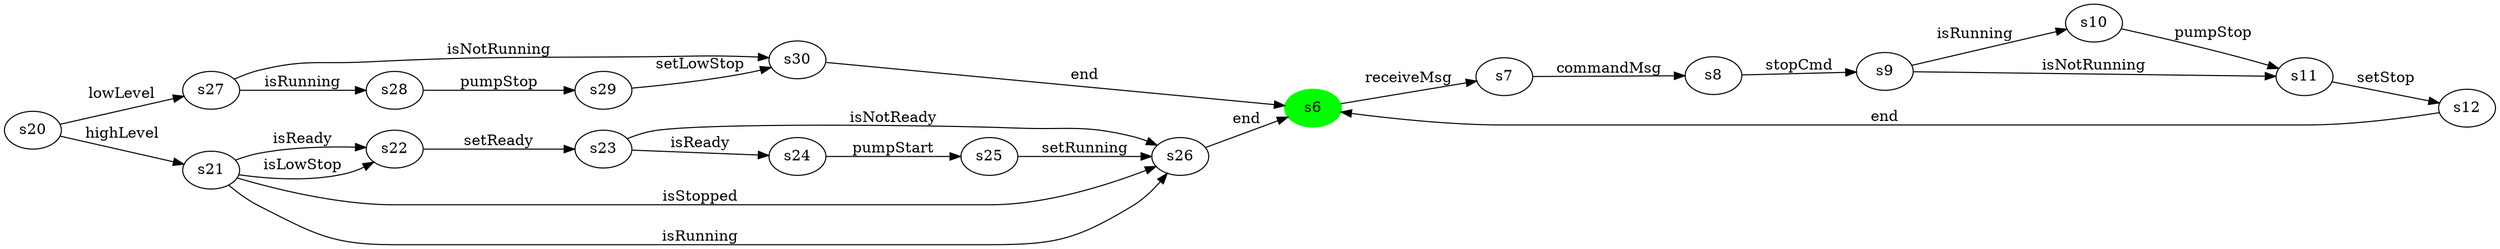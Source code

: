 digraph G {
rankdir=LR;
state0[ label = "s6", style=filled, color=green ];
state0 -> state1 [ label=" receiveMsg " ];
state1 [ label = "s7" ];
state1 -> state2 [ label=" commandMsg " ];
state2 [ label = "s8" ];
state2 -> state3 [ label=" stopCmd " ];
state3 [ label = "s9" ];
state3 -> state4 [ label=" isRunning " ];
state3 -> state5 [ label=" isNotRunning " ];
state6 [ label = "s20" ];
state6 -> state7 [ label=" lowLevel " ];
state6 -> state8 [ label=" highLevel " ];
state9 [ label = "s30" ];
state9 -> state0 [ label=" end " ];
state5 [ label = "s11" ];
state5 -> state10 [ label=" setStop " ];
state11 [ label = "s22" ];
state11 -> state12 [ label=" setReady " ];
state4 [ label = "s10" ];
state4 -> state5 [ label=" pumpStop " ];
state8 [ label = "s21" ];
state8 -> state13 [ label=" isStopped " ];
state8 -> state13 [ label=" isRunning " ];
state8 -> state11 [ label=" isReady " ];
state8 -> state11 [ label=" isLowStop " ];
state14 [ label = "s24" ];
state14 -> state15 [ label=" pumpStart " ];
state10 [ label = "s12" ];
state10 -> state0 [ label=" end " ];
state12 [ label = "s23" ];
state12 -> state13 [ label=" isNotReady " ];
state12 -> state14 [ label=" isReady " ];
state13 [ label = "s26" ];
state13 -> state0 [ label=" end " ];
state15 [ label = "s25" ];
state15 -> state13 [ label=" setRunning " ];
state16 [ label = "s28" ];
state16 -> state17 [ label=" pumpStop " ];
state7 [ label = "s27" ];
state7 -> state16 [ label=" isRunning " ];
state7 -> state9 [ label=" isNotRunning " ];
state17 [ label = "s29" ];
state17 -> state9 [ label=" setLowStop " ];
}
